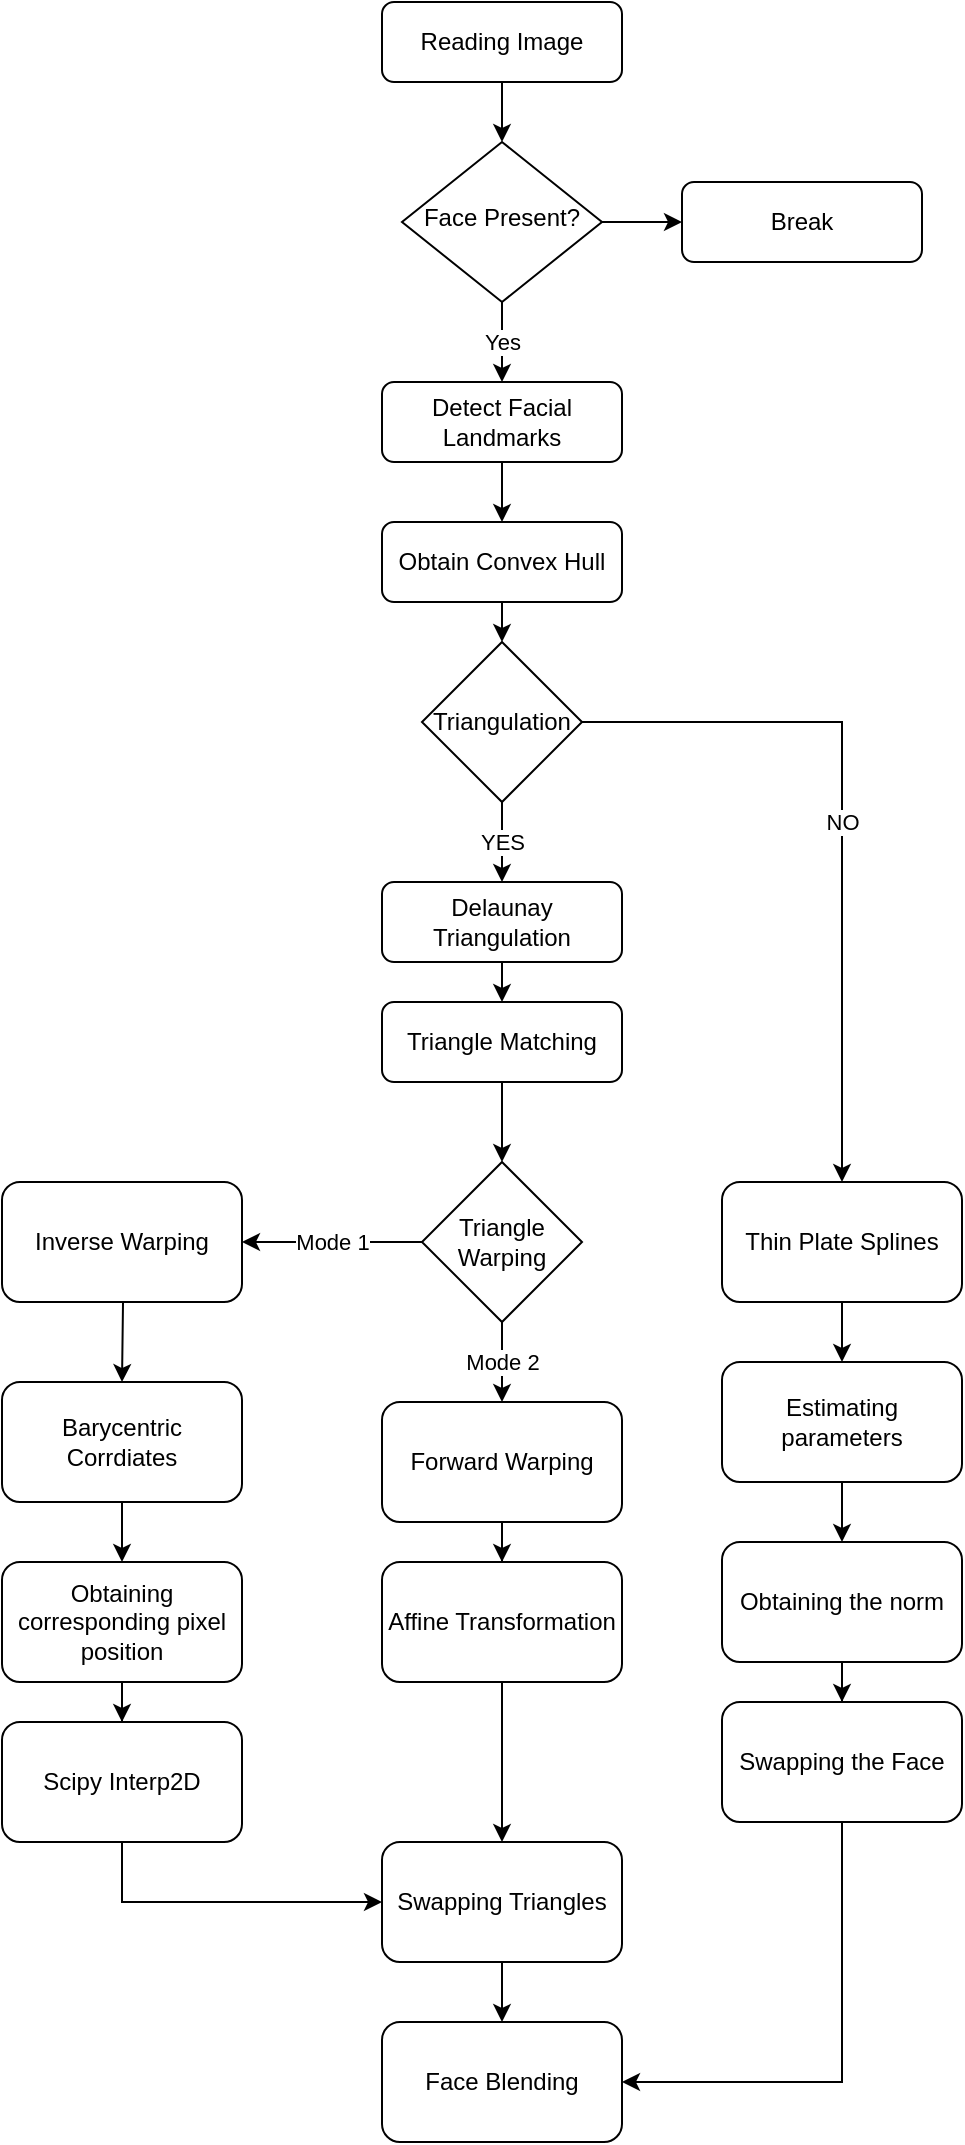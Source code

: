 <mxfile version="12.9.3" type="device"><diagram id="C5RBs43oDa-KdzZeNtuy" name="Page-1"><mxGraphModel dx="1131" dy="1793" grid="1" gridSize="10" guides="1" tooltips="1" connect="1" arrows="1" fold="1" page="1" pageScale="1" pageWidth="827" pageHeight="1169" math="0" shadow="0"><root><mxCell id="WIyWlLk6GJQsqaUBKTNV-0"/><mxCell id="WIyWlLk6GJQsqaUBKTNV-1" parent="WIyWlLk6GJQsqaUBKTNV-0"/><mxCell id="4Iu5ojdRNmb7ZW3HJHJe-3" style="edgeStyle=orthogonalEdgeStyle;rounded=0;orthogonalLoop=1;jettySize=auto;html=1;entryX=0.5;entryY=0;entryDx=0;entryDy=0;" parent="WIyWlLk6GJQsqaUBKTNV-1" source="WIyWlLk6GJQsqaUBKTNV-3" target="4Iu5ojdRNmb7ZW3HJHJe-4" edge="1"><mxGeometry relative="1" as="geometry"><mxPoint x="330" y="70" as="targetPoint"/></mxGeometry></mxCell><mxCell id="WIyWlLk6GJQsqaUBKTNV-3" value="Reading Image" style="rounded=1;whiteSpace=wrap;html=1;fontSize=12;glass=0;strokeWidth=1;shadow=0;" parent="WIyWlLk6GJQsqaUBKTNV-1" vertex="1"><mxGeometry x="270" y="-40" width="120" height="40" as="geometry"/></mxCell><mxCell id="4Iu5ojdRNmb7ZW3HJHJe-31" value="Yes" style="edgeStyle=orthogonalEdgeStyle;rounded=0;orthogonalLoop=1;jettySize=auto;html=1;exitX=0.5;exitY=1;exitDx=0;exitDy=0;entryX=0.5;entryY=0;entryDx=0;entryDy=0;" parent="WIyWlLk6GJQsqaUBKTNV-1" source="4Iu5ojdRNmb7ZW3HJHJe-4" target="4Iu5ojdRNmb7ZW3HJHJe-10" edge="1"><mxGeometry relative="1" as="geometry"/></mxCell><mxCell id="-JF-Zpaa9nRv0sY5oscV-1" style="edgeStyle=orthogonalEdgeStyle;rounded=0;orthogonalLoop=1;jettySize=auto;html=1;exitX=1;exitY=0.5;exitDx=0;exitDy=0;" edge="1" parent="WIyWlLk6GJQsqaUBKTNV-1" source="4Iu5ojdRNmb7ZW3HJHJe-4" target="4Iu5ojdRNmb7ZW3HJHJe-7"><mxGeometry relative="1" as="geometry"/></mxCell><mxCell id="4Iu5ojdRNmb7ZW3HJHJe-4" value="Face Present?" style="rhombus;whiteSpace=wrap;html=1;shadow=0;fontFamily=Helvetica;fontSize=12;align=center;strokeWidth=1;spacing=6;spacingTop=-4;" parent="WIyWlLk6GJQsqaUBKTNV-1" vertex="1"><mxGeometry x="280" y="30" width="100" height="80" as="geometry"/></mxCell><mxCell id="4Iu5ojdRNmb7ZW3HJHJe-7" value="Break" style="rounded=1;whiteSpace=wrap;html=1;fontSize=12;glass=0;strokeWidth=1;shadow=0;" parent="WIyWlLk6GJQsqaUBKTNV-1" vertex="1"><mxGeometry x="420" y="50" width="120" height="40" as="geometry"/></mxCell><mxCell id="-JF-Zpaa9nRv0sY5oscV-16" style="edgeStyle=orthogonalEdgeStyle;rounded=0;orthogonalLoop=1;jettySize=auto;html=1;exitX=0.5;exitY=1;exitDx=0;exitDy=0;entryX=0.5;entryY=0;entryDx=0;entryDy=0;" edge="1" parent="WIyWlLk6GJQsqaUBKTNV-1" source="4Iu5ojdRNmb7ZW3HJHJe-10" target="-JF-Zpaa9nRv0sY5oscV-15"><mxGeometry relative="1" as="geometry"/></mxCell><mxCell id="4Iu5ojdRNmb7ZW3HJHJe-10" value="Detect Facial Landmarks" style="rounded=1;whiteSpace=wrap;html=1;fontSize=12;glass=0;strokeWidth=1;shadow=0;" parent="WIyWlLk6GJQsqaUBKTNV-1" vertex="1"><mxGeometry x="270" y="150" width="120" height="40" as="geometry"/></mxCell><mxCell id="-JF-Zpaa9nRv0sY5oscV-19" style="edgeStyle=orthogonalEdgeStyle;rounded=0;orthogonalLoop=1;jettySize=auto;html=1;exitX=0.5;exitY=1;exitDx=0;exitDy=0;entryX=0.5;entryY=0;entryDx=0;entryDy=0;" edge="1" parent="WIyWlLk6GJQsqaUBKTNV-1" source="4Iu5ojdRNmb7ZW3HJHJe-14" target="4Iu5ojdRNmb7ZW3HJHJe-17"><mxGeometry relative="1" as="geometry"/></mxCell><mxCell id="4Iu5ojdRNmb7ZW3HJHJe-14" value="Delaunay Triangulation" style="rounded=1;whiteSpace=wrap;html=1;fontSize=12;glass=0;strokeWidth=1;shadow=0;" parent="WIyWlLk6GJQsqaUBKTNV-1" vertex="1"><mxGeometry x="270" y="400" width="120" height="40" as="geometry"/></mxCell><mxCell id="-JF-Zpaa9nRv0sY5oscV-20" style="edgeStyle=orthogonalEdgeStyle;rounded=0;orthogonalLoop=1;jettySize=auto;html=1;exitX=0.5;exitY=1;exitDx=0;exitDy=0;entryX=0.5;entryY=0;entryDx=0;entryDy=0;" edge="1" parent="WIyWlLk6GJQsqaUBKTNV-1" source="4Iu5ojdRNmb7ZW3HJHJe-17" target="4Iu5ojdRNmb7ZW3HJHJe-21"><mxGeometry relative="1" as="geometry"/></mxCell><mxCell id="4Iu5ojdRNmb7ZW3HJHJe-17" value="Triangle Matching" style="rounded=1;whiteSpace=wrap;html=1;fontSize=12;glass=0;strokeWidth=1;shadow=0;" parent="WIyWlLk6GJQsqaUBKTNV-1" vertex="1"><mxGeometry x="270" y="460" width="120" height="40" as="geometry"/></mxCell><mxCell id="4Iu5ojdRNmb7ZW3HJHJe-28" value="Mode 2" style="edgeStyle=orthogonalEdgeStyle;rounded=0;orthogonalLoop=1;jettySize=auto;html=1;exitX=0.5;exitY=1;exitDx=0;exitDy=0;entryX=0.5;entryY=0;entryDx=0;entryDy=0;" parent="WIyWlLk6GJQsqaUBKTNV-1" source="4Iu5ojdRNmb7ZW3HJHJe-21" target="4Iu5ojdRNmb7ZW3HJHJe-27" edge="1"><mxGeometry relative="1" as="geometry"/></mxCell><mxCell id="4Iu5ojdRNmb7ZW3HJHJe-30" value="Mode 1" style="edgeStyle=orthogonalEdgeStyle;rounded=0;orthogonalLoop=1;jettySize=auto;html=1;exitX=0;exitY=0.5;exitDx=0;exitDy=0;entryX=1;entryY=0.5;entryDx=0;entryDy=0;" parent="WIyWlLk6GJQsqaUBKTNV-1" source="4Iu5ojdRNmb7ZW3HJHJe-21" target="4Iu5ojdRNmb7ZW3HJHJe-29" edge="1"><mxGeometry relative="1" as="geometry"/></mxCell><mxCell id="4Iu5ojdRNmb7ZW3HJHJe-21" value="Triangle Warping" style="rhombus;whiteSpace=wrap;html=1;" parent="WIyWlLk6GJQsqaUBKTNV-1" vertex="1"><mxGeometry x="290" y="540" width="80" height="80" as="geometry"/></mxCell><mxCell id="4Iu5ojdRNmb7ZW3HJHJe-44" value="" style="edgeStyle=orthogonalEdgeStyle;rounded=0;orthogonalLoop=1;jettySize=auto;html=1;" parent="WIyWlLk6GJQsqaUBKTNV-1" source="4Iu5ojdRNmb7ZW3HJHJe-25" target="4Iu5ojdRNmb7ZW3HJHJe-43" edge="1"><mxGeometry relative="1" as="geometry"/></mxCell><mxCell id="4Iu5ojdRNmb7ZW3HJHJe-25" value="Thin Plate Splines" style="rounded=1;whiteSpace=wrap;html=1;" parent="WIyWlLk6GJQsqaUBKTNV-1" vertex="1"><mxGeometry x="440" y="550" width="120" height="60" as="geometry"/></mxCell><mxCell id="4Iu5ojdRNmb7ZW3HJHJe-46" value="" style="edgeStyle=orthogonalEdgeStyle;rounded=0;orthogonalLoop=1;jettySize=auto;html=1;" parent="WIyWlLk6GJQsqaUBKTNV-1" source="4Iu5ojdRNmb7ZW3HJHJe-43" target="4Iu5ojdRNmb7ZW3HJHJe-45" edge="1"><mxGeometry relative="1" as="geometry"/></mxCell><mxCell id="4Iu5ojdRNmb7ZW3HJHJe-43" value="Estimating parameters" style="rounded=1;whiteSpace=wrap;html=1;" parent="WIyWlLk6GJQsqaUBKTNV-1" vertex="1"><mxGeometry x="440" y="640" width="120" height="60" as="geometry"/></mxCell><mxCell id="-JF-Zpaa9nRv0sY5oscV-13" style="edgeStyle=orthogonalEdgeStyle;rounded=0;orthogonalLoop=1;jettySize=auto;html=1;exitX=0.5;exitY=1;exitDx=0;exitDy=0;" edge="1" parent="WIyWlLk6GJQsqaUBKTNV-1" source="4Iu5ojdRNmb7ZW3HJHJe-45" target="-JF-Zpaa9nRv0sY5oscV-12"><mxGeometry relative="1" as="geometry"/></mxCell><mxCell id="4Iu5ojdRNmb7ZW3HJHJe-45" value="Obtaining the norm" style="rounded=1;whiteSpace=wrap;html=1;" parent="WIyWlLk6GJQsqaUBKTNV-1" vertex="1"><mxGeometry x="440" y="730" width="120" height="60" as="geometry"/></mxCell><mxCell id="4Iu5ojdRNmb7ZW3HJHJe-42" value="" style="edgeStyle=orthogonalEdgeStyle;rounded=0;orthogonalLoop=1;jettySize=auto;html=1;" parent="WIyWlLk6GJQsqaUBKTNV-1" source="4Iu5ojdRNmb7ZW3HJHJe-27" target="4Iu5ojdRNmb7ZW3HJHJe-41" edge="1"><mxGeometry relative="1" as="geometry"/></mxCell><mxCell id="4Iu5ojdRNmb7ZW3HJHJe-27" value="Forward Warping" style="rounded=1;whiteSpace=wrap;html=1;" parent="WIyWlLk6GJQsqaUBKTNV-1" vertex="1"><mxGeometry x="270" y="660" width="120" height="60" as="geometry"/></mxCell><mxCell id="4Iu5ojdRNmb7ZW3HJHJe-50" style="edgeStyle=orthogonalEdgeStyle;rounded=0;orthogonalLoop=1;jettySize=auto;html=1;exitX=0.5;exitY=1;exitDx=0;exitDy=0;" parent="WIyWlLk6GJQsqaUBKTNV-1" source="4Iu5ojdRNmb7ZW3HJHJe-41" target="4Iu5ojdRNmb7ZW3HJHJe-47" edge="1"><mxGeometry relative="1" as="geometry"><mxPoint x="320" y="960" as="targetPoint"/></mxGeometry></mxCell><mxCell id="4Iu5ojdRNmb7ZW3HJHJe-41" value="Affine Transformation" style="rounded=1;whiteSpace=wrap;html=1;" parent="WIyWlLk6GJQsqaUBKTNV-1" vertex="1"><mxGeometry x="270" y="740" width="120" height="60" as="geometry"/></mxCell><mxCell id="4Iu5ojdRNmb7ZW3HJHJe-34" value="" style="edgeStyle=orthogonalEdgeStyle;rounded=0;orthogonalLoop=1;jettySize=auto;html=1;" parent="WIyWlLk6GJQsqaUBKTNV-1" target="4Iu5ojdRNmb7ZW3HJHJe-33" edge="1"><mxGeometry relative="1" as="geometry"><mxPoint x="140" y="570" as="sourcePoint"/></mxGeometry></mxCell><mxCell id="4Iu5ojdRNmb7ZW3HJHJe-29" value="Inverse Warping" style="rounded=1;whiteSpace=wrap;html=1;" parent="WIyWlLk6GJQsqaUBKTNV-1" vertex="1"><mxGeometry x="80" y="550" width="120" height="60" as="geometry"/></mxCell><mxCell id="4Iu5ojdRNmb7ZW3HJHJe-36" value="" style="edgeStyle=orthogonalEdgeStyle;rounded=0;orthogonalLoop=1;jettySize=auto;html=1;" parent="WIyWlLk6GJQsqaUBKTNV-1" source="4Iu5ojdRNmb7ZW3HJHJe-33" target="4Iu5ojdRNmb7ZW3HJHJe-35" edge="1"><mxGeometry relative="1" as="geometry"/></mxCell><mxCell id="4Iu5ojdRNmb7ZW3HJHJe-33" value="Barycentric Corrdiates" style="rounded=1;whiteSpace=wrap;html=1;" parent="WIyWlLk6GJQsqaUBKTNV-1" vertex="1"><mxGeometry x="80" y="650" width="120" height="60" as="geometry"/></mxCell><mxCell id="-JF-Zpaa9nRv0sY5oscV-9" style="edgeStyle=orthogonalEdgeStyle;rounded=0;orthogonalLoop=1;jettySize=auto;html=1;exitX=0.5;exitY=1;exitDx=0;exitDy=0;" edge="1" parent="WIyWlLk6GJQsqaUBKTNV-1" source="4Iu5ojdRNmb7ZW3HJHJe-35" target="4Iu5ojdRNmb7ZW3HJHJe-39"><mxGeometry relative="1" as="geometry"/></mxCell><mxCell id="4Iu5ojdRNmb7ZW3HJHJe-35" value="Obtaining corresponding pixel position" style="rounded=1;whiteSpace=wrap;html=1;" parent="WIyWlLk6GJQsqaUBKTNV-1" vertex="1"><mxGeometry x="80" y="740" width="120" height="60" as="geometry"/></mxCell><mxCell id="-JF-Zpaa9nRv0sY5oscV-11" style="edgeStyle=orthogonalEdgeStyle;rounded=0;orthogonalLoop=1;jettySize=auto;html=1;exitX=0.5;exitY=1;exitDx=0;exitDy=0;entryX=0;entryY=0.5;entryDx=0;entryDy=0;" edge="1" parent="WIyWlLk6GJQsqaUBKTNV-1" source="4Iu5ojdRNmb7ZW3HJHJe-39" target="4Iu5ojdRNmb7ZW3HJHJe-47"><mxGeometry relative="1" as="geometry"/></mxCell><mxCell id="4Iu5ojdRNmb7ZW3HJHJe-39" value="Scipy Interp2D" style="rounded=1;whiteSpace=wrap;html=1;" parent="WIyWlLk6GJQsqaUBKTNV-1" vertex="1"><mxGeometry x="80" y="820" width="120" height="60" as="geometry"/></mxCell><mxCell id="4Iu5ojdRNmb7ZW3HJHJe-52" value="" style="edgeStyle=orthogonalEdgeStyle;rounded=0;orthogonalLoop=1;jettySize=auto;html=1;" parent="WIyWlLk6GJQsqaUBKTNV-1" source="4Iu5ojdRNmb7ZW3HJHJe-47" target="4Iu5ojdRNmb7ZW3HJHJe-51" edge="1"><mxGeometry relative="1" as="geometry"/></mxCell><mxCell id="4Iu5ojdRNmb7ZW3HJHJe-47" value="Swapping Triangles" style="rounded=1;whiteSpace=wrap;html=1;" parent="WIyWlLk6GJQsqaUBKTNV-1" vertex="1"><mxGeometry x="270" y="880" width="120" height="60" as="geometry"/></mxCell><mxCell id="4Iu5ojdRNmb7ZW3HJHJe-51" value="Face Blending" style="rounded=1;whiteSpace=wrap;html=1;" parent="WIyWlLk6GJQsqaUBKTNV-1" vertex="1"><mxGeometry x="270" y="970" width="120" height="60" as="geometry"/></mxCell><mxCell id="-JF-Zpaa9nRv0sY5oscV-7" value="NO" style="edgeStyle=orthogonalEdgeStyle;rounded=0;orthogonalLoop=1;jettySize=auto;html=1;exitX=1;exitY=0.5;exitDx=0;exitDy=0;entryX=0.5;entryY=0;entryDx=0;entryDy=0;" edge="1" parent="WIyWlLk6GJQsqaUBKTNV-1" source="-JF-Zpaa9nRv0sY5oscV-4" target="4Iu5ojdRNmb7ZW3HJHJe-25"><mxGeometry relative="1" as="geometry"/></mxCell><mxCell id="-JF-Zpaa9nRv0sY5oscV-18" value="YES" style="edgeStyle=orthogonalEdgeStyle;rounded=0;orthogonalLoop=1;jettySize=auto;html=1;exitX=0.5;exitY=1;exitDx=0;exitDy=0;entryX=0.5;entryY=0;entryDx=0;entryDy=0;" edge="1" parent="WIyWlLk6GJQsqaUBKTNV-1" source="-JF-Zpaa9nRv0sY5oscV-4" target="4Iu5ojdRNmb7ZW3HJHJe-14"><mxGeometry relative="1" as="geometry"/></mxCell><mxCell id="-JF-Zpaa9nRv0sY5oscV-4" value="Triangulation" style="rhombus;whiteSpace=wrap;html=1;" vertex="1" parent="WIyWlLk6GJQsqaUBKTNV-1"><mxGeometry x="290" y="280" width="80" height="80" as="geometry"/></mxCell><mxCell id="-JF-Zpaa9nRv0sY5oscV-14" style="edgeStyle=orthogonalEdgeStyle;rounded=0;orthogonalLoop=1;jettySize=auto;html=1;exitX=0.5;exitY=1;exitDx=0;exitDy=0;entryX=1;entryY=0.5;entryDx=0;entryDy=0;" edge="1" parent="WIyWlLk6GJQsqaUBKTNV-1" source="-JF-Zpaa9nRv0sY5oscV-12" target="4Iu5ojdRNmb7ZW3HJHJe-51"><mxGeometry relative="1" as="geometry"/></mxCell><mxCell id="-JF-Zpaa9nRv0sY5oscV-12" value="Swapping the Face" style="rounded=1;whiteSpace=wrap;html=1;" vertex="1" parent="WIyWlLk6GJQsqaUBKTNV-1"><mxGeometry x="440" y="810" width="120" height="60" as="geometry"/></mxCell><mxCell id="-JF-Zpaa9nRv0sY5oscV-17" style="edgeStyle=orthogonalEdgeStyle;rounded=0;orthogonalLoop=1;jettySize=auto;html=1;exitX=0.5;exitY=1;exitDx=0;exitDy=0;entryX=0.5;entryY=0;entryDx=0;entryDy=0;" edge="1" parent="WIyWlLk6GJQsqaUBKTNV-1" source="-JF-Zpaa9nRv0sY5oscV-15" target="-JF-Zpaa9nRv0sY5oscV-4"><mxGeometry relative="1" as="geometry"/></mxCell><mxCell id="-JF-Zpaa9nRv0sY5oscV-15" value="Obtain Convex Hull" style="rounded=1;whiteSpace=wrap;html=1;fontSize=12;glass=0;strokeWidth=1;shadow=0;" vertex="1" parent="WIyWlLk6GJQsqaUBKTNV-1"><mxGeometry x="270" y="220" width="120" height="40" as="geometry"/></mxCell></root></mxGraphModel></diagram></mxfile>